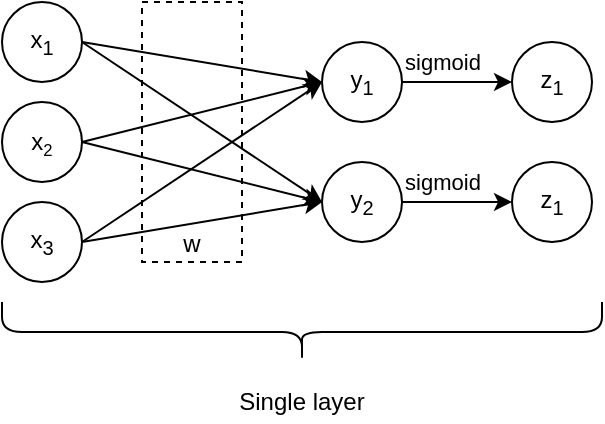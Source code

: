 <mxfile version="13.5.7" type="device"><diagram id="gF9nLiaDP69RSdJWeAXK" name="Page-1"><mxGraphModel dx="964" dy="633" grid="1" gridSize="10" guides="1" tooltips="1" connect="1" arrows="1" fold="1" page="1" pageScale="1" pageWidth="850" pageHeight="1100" math="0" shadow="0"><root><mxCell id="0"/><mxCell id="1" parent="0"/><mxCell id="ObWVNe11X4mKxIrYuxAl-14" value="w" style="rounded=0;whiteSpace=wrap;html=1;dashed=1;verticalAlign=bottom;fillColor=none;" parent="1" vertex="1"><mxGeometry x="200" y="60" width="50" height="130" as="geometry"/></mxCell><mxCell id="ObWVNe11X4mKxIrYuxAl-1" value="x&lt;sub&gt;1&lt;/sub&gt;" style="ellipse;whiteSpace=wrap;html=1;aspect=fixed;fillColor=none;" parent="1" vertex="1"><mxGeometry x="130" y="60" width="40" height="40" as="geometry"/></mxCell><mxCell id="ObWVNe11X4mKxIrYuxAl-2" value="x&lt;span style=&quot;font-size: 10px&quot;&gt;&lt;sub&gt;2&lt;/sub&gt;&lt;/span&gt;" style="ellipse;whiteSpace=wrap;html=1;aspect=fixed;fillColor=none;" parent="1" vertex="1"><mxGeometry x="130" y="110" width="40" height="40" as="geometry"/></mxCell><mxCell id="ObWVNe11X4mKxIrYuxAl-3" value="x&lt;sub&gt;3&lt;/sub&gt;" style="ellipse;whiteSpace=wrap;html=1;aspect=fixed;fillColor=none;" parent="1" vertex="1"><mxGeometry x="130" y="160" width="40" height="40" as="geometry"/></mxCell><mxCell id="736adArgWSFZW3lC1Nl1-3" value="sigmoid" style="edgeStyle=orthogonalEdgeStyle;rounded=0;orthogonalLoop=1;jettySize=auto;html=1;exitX=1;exitY=0.5;exitDx=0;exitDy=0;labelBackgroundColor=none;" edge="1" parent="1" source="ObWVNe11X4mKxIrYuxAl-5" target="736adArgWSFZW3lC1Nl1-1"><mxGeometry x="-0.273" y="10" relative="1" as="geometry"><mxPoint as="offset"/></mxGeometry></mxCell><mxCell id="ObWVNe11X4mKxIrYuxAl-5" value="y&lt;sub&gt;1&lt;/sub&gt;" style="ellipse;whiteSpace=wrap;html=1;aspect=fixed;fillColor=none;" parent="1" vertex="1"><mxGeometry x="290" y="80" width="40" height="40" as="geometry"/></mxCell><mxCell id="736adArgWSFZW3lC1Nl1-4" value="sigmoid" style="edgeStyle=orthogonalEdgeStyle;rounded=0;orthogonalLoop=1;jettySize=auto;html=1;exitX=1;exitY=0.5;exitDx=0;exitDy=0;entryX=0;entryY=0.5;entryDx=0;entryDy=0;labelBackgroundColor=none;" edge="1" parent="1" source="ObWVNe11X4mKxIrYuxAl-6" target="736adArgWSFZW3lC1Nl1-2"><mxGeometry x="-0.273" y="10" relative="1" as="geometry"><mxPoint as="offset"/></mxGeometry></mxCell><mxCell id="ObWVNe11X4mKxIrYuxAl-6" value="y&lt;sub&gt;2&lt;/sub&gt;" style="ellipse;whiteSpace=wrap;html=1;aspect=fixed;fillColor=none;" parent="1" vertex="1"><mxGeometry x="290" y="140" width="40" height="40" as="geometry"/></mxCell><mxCell id="ObWVNe11X4mKxIrYuxAl-8" value="" style="endArrow=classic;html=1;entryX=0;entryY=0.5;entryDx=0;entryDy=0;exitX=1;exitY=0.5;exitDx=0;exitDy=0;" parent="1" source="ObWVNe11X4mKxIrYuxAl-1" target="ObWVNe11X4mKxIrYuxAl-5" edge="1"><mxGeometry width="50" height="50" relative="1" as="geometry"><mxPoint x="400" y="350" as="sourcePoint"/><mxPoint x="450" y="300" as="targetPoint"/></mxGeometry></mxCell><mxCell id="ObWVNe11X4mKxIrYuxAl-9" value="" style="endArrow=classic;html=1;entryX=0;entryY=0.5;entryDx=0;entryDy=0;exitX=1;exitY=0.5;exitDx=0;exitDy=0;" parent="1" source="ObWVNe11X4mKxIrYuxAl-1" target="ObWVNe11X4mKxIrYuxAl-6" edge="1"><mxGeometry width="50" height="50" relative="1" as="geometry"><mxPoint x="180" y="90" as="sourcePoint"/><mxPoint x="300" y="110" as="targetPoint"/></mxGeometry></mxCell><mxCell id="ObWVNe11X4mKxIrYuxAl-10" value="" style="endArrow=classic;html=1;entryX=0;entryY=0.5;entryDx=0;entryDy=0;exitX=1;exitY=0.5;exitDx=0;exitDy=0;" parent="1" source="ObWVNe11X4mKxIrYuxAl-2" target="ObWVNe11X4mKxIrYuxAl-5" edge="1"><mxGeometry width="50" height="50" relative="1" as="geometry"><mxPoint x="180" y="90" as="sourcePoint"/><mxPoint x="300" y="170" as="targetPoint"/></mxGeometry></mxCell><mxCell id="ObWVNe11X4mKxIrYuxAl-11" value="" style="endArrow=classic;html=1;entryX=0;entryY=0.5;entryDx=0;entryDy=0;exitX=1;exitY=0.5;exitDx=0;exitDy=0;" parent="1" source="ObWVNe11X4mKxIrYuxAl-2" target="ObWVNe11X4mKxIrYuxAl-6" edge="1"><mxGeometry width="50" height="50" relative="1" as="geometry"><mxPoint x="180" y="140" as="sourcePoint"/><mxPoint x="300" y="110" as="targetPoint"/></mxGeometry></mxCell><mxCell id="ObWVNe11X4mKxIrYuxAl-12" value="" style="endArrow=classic;html=1;entryX=0;entryY=0.5;entryDx=0;entryDy=0;exitX=1;exitY=0.5;exitDx=0;exitDy=0;" parent="1" source="ObWVNe11X4mKxIrYuxAl-3" target="ObWVNe11X4mKxIrYuxAl-5" edge="1"><mxGeometry width="50" height="50" relative="1" as="geometry"><mxPoint x="180" y="140" as="sourcePoint"/><mxPoint x="300" y="110" as="targetPoint"/></mxGeometry></mxCell><mxCell id="ObWVNe11X4mKxIrYuxAl-13" value="" style="endArrow=classic;html=1;entryX=0;entryY=0.5;entryDx=0;entryDy=0;" parent="1" target="ObWVNe11X4mKxIrYuxAl-6" edge="1"><mxGeometry width="50" height="50" relative="1" as="geometry"><mxPoint x="170" y="180" as="sourcePoint"/><mxPoint x="300" y="170" as="targetPoint"/></mxGeometry></mxCell><mxCell id="736adArgWSFZW3lC1Nl1-1" value="z&lt;sub&gt;1&lt;/sub&gt;" style="ellipse;whiteSpace=wrap;html=1;aspect=fixed;fillColor=none;" vertex="1" parent="1"><mxGeometry x="385" y="80" width="40" height="40" as="geometry"/></mxCell><mxCell id="736adArgWSFZW3lC1Nl1-2" value="z&lt;sub&gt;1&lt;/sub&gt;" style="ellipse;whiteSpace=wrap;html=1;aspect=fixed;fillColor=none;" vertex="1" parent="1"><mxGeometry x="385" y="140" width="40" height="40" as="geometry"/></mxCell><mxCell id="736adArgWSFZW3lC1Nl1-5" value="" style="shape=curlyBracket;whiteSpace=wrap;html=1;rounded=1;rotation=-90;" vertex="1" parent="1"><mxGeometry x="265" y="75" width="30" height="300" as="geometry"/></mxCell><mxCell id="736adArgWSFZW3lC1Nl1-6" value="Single layer" style="text;html=1;strokeColor=none;fillColor=none;align=center;verticalAlign=middle;whiteSpace=wrap;rounded=0;" vertex="1" parent="1"><mxGeometry x="220" y="250" width="120" height="20" as="geometry"/></mxCell></root></mxGraphModel></diagram></mxfile>